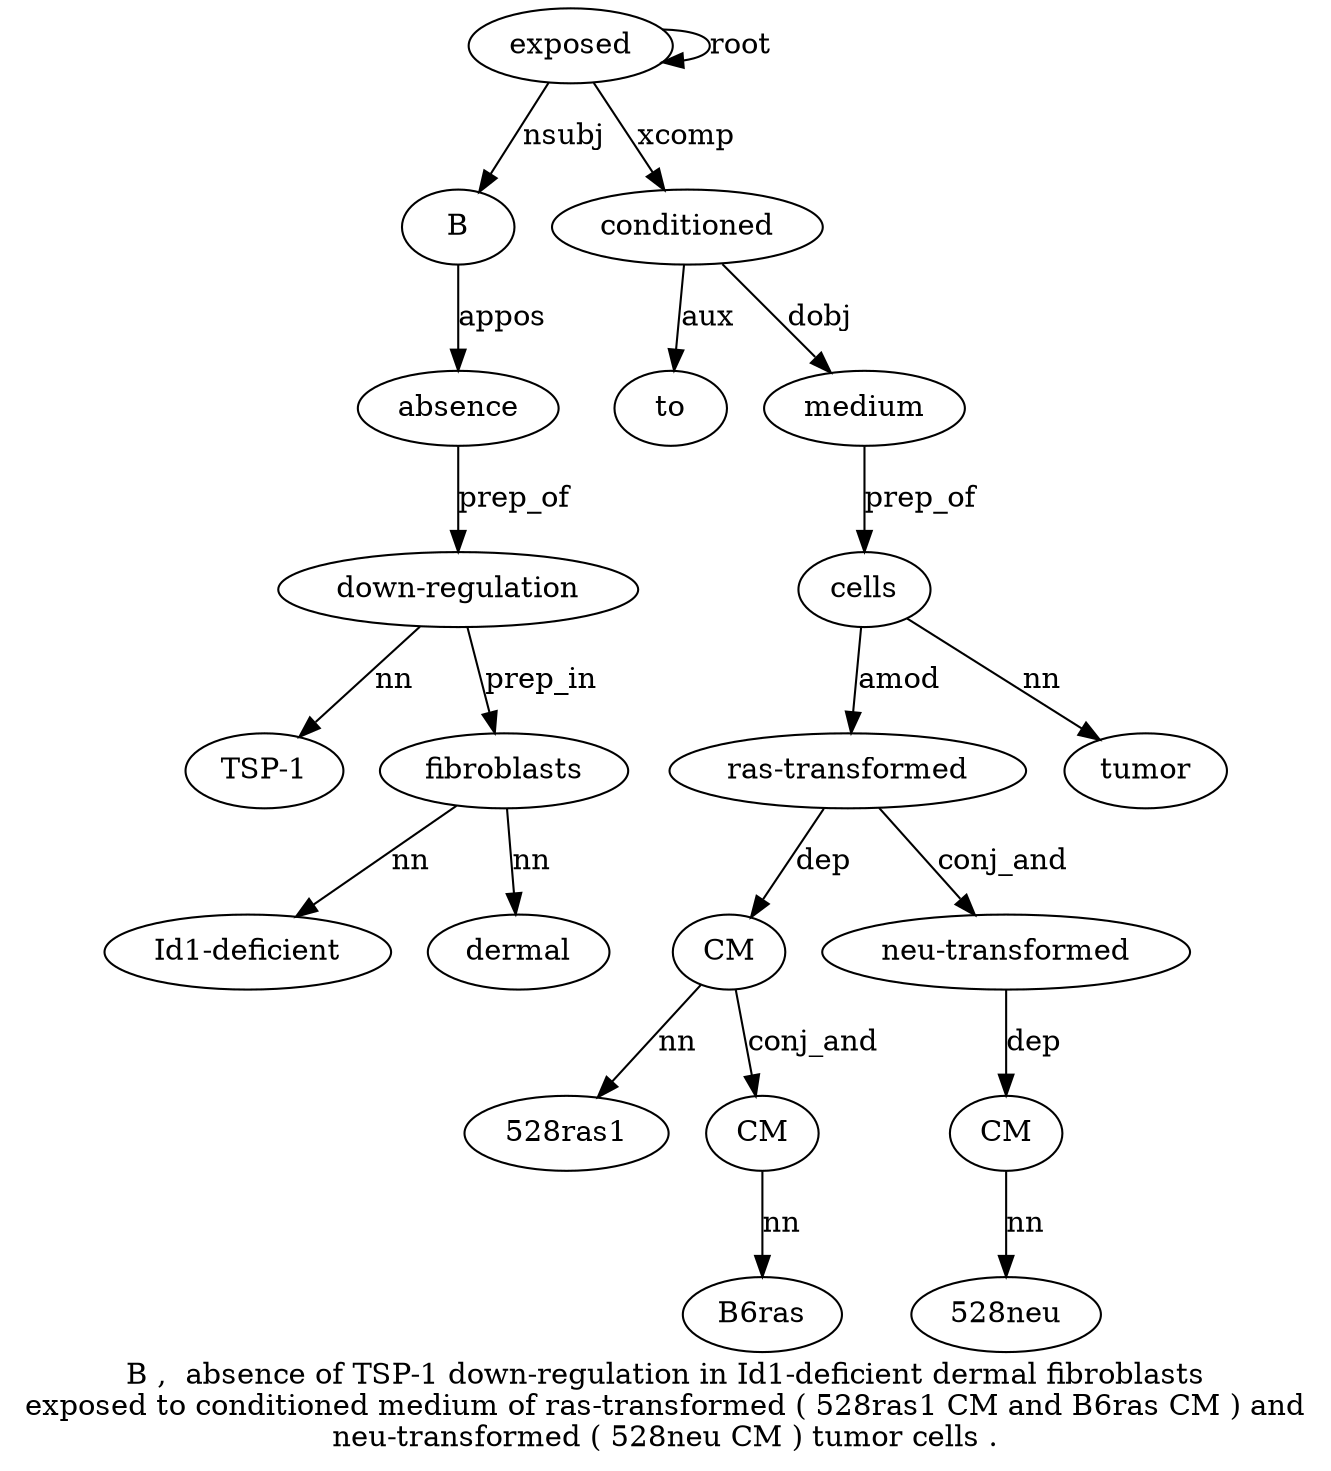 digraph "B ,  absence of TSP-1 down-regulation in Id1-deficient dermal fibroblasts exposed to conditioned medium of ras-transformed ( 528ras1 CM and B6ras CM ) and neu-transformed ( 528neu CM ) tumor cells ." {
label="B ,  absence of TSP-1 down-regulation in Id1-deficient dermal fibroblasts
exposed to conditioned medium of ras-transformed ( 528ras1 CM and B6ras CM ) and
neu-transformed ( 528neu CM ) tumor cells .";
exposed11 [style=filled, fillcolor=white, label=exposed];
B1 [style=filled, fillcolor=white, label=B];
exposed11 -> B1  [label=nsubj];
absence3 [style=filled, fillcolor=white, label=absence];
B1 -> absence3  [label=appos];
"down-regulation6" [style=filled, fillcolor=white, label="down-regulation"];
"TSP-15" [style=filled, fillcolor=white, label="TSP-1"];
"down-regulation6" -> "TSP-15"  [label=nn];
absence3 -> "down-regulation6"  [label=prep_of];
fibroblasts10 [style=filled, fillcolor=white, label=fibroblasts];
"Id1-deficient8" [style=filled, fillcolor=white, label="Id1-deficient"];
fibroblasts10 -> "Id1-deficient8"  [label=nn];
dermal9 [style=filled, fillcolor=white, label=dermal];
fibroblasts10 -> dermal9  [label=nn];
"down-regulation6" -> fibroblasts10  [label=prep_in];
exposed11 -> exposed11  [label=root];
conditioned13 [style=filled, fillcolor=white, label=conditioned];
to12 [style=filled, fillcolor=white, label=to];
conditioned13 -> to12  [label=aux];
exposed11 -> conditioned13  [label=xcomp];
medium14 [style=filled, fillcolor=white, label=medium];
conditioned13 -> medium14  [label=dobj];
cells31 [style=filled, fillcolor=white, label=cells];
"ras-transformed16" [style=filled, fillcolor=white, label="ras-transformed"];
cells31 -> "ras-transformed16"  [label=amod];
CM19 [style=filled, fillcolor=white, label=CM];
"528ras1" [style=filled, fillcolor=white, label="528ras1"];
CM19 -> "528ras1"  [label=nn];
"ras-transformed16" -> CM19  [label=dep];
CM22 [style=filled, fillcolor=white, label=CM];
B6ras21 [style=filled, fillcolor=white, label=B6ras];
CM22 -> B6ras21  [label=nn];
CM19 -> CM22  [label=conj_and];
"neu-transformed25" [style=filled, fillcolor=white, label="neu-transformed"];
"ras-transformed16" -> "neu-transformed25"  [label=conj_and];
CM28 [style=filled, fillcolor=white, label=CM];
"528neu27" [style=filled, fillcolor=white, label="528neu"];
CM28 -> "528neu27"  [label=nn];
"neu-transformed25" -> CM28  [label=dep];
tumor30 [style=filled, fillcolor=white, label=tumor];
cells31 -> tumor30  [label=nn];
medium14 -> cells31  [label=prep_of];
}

